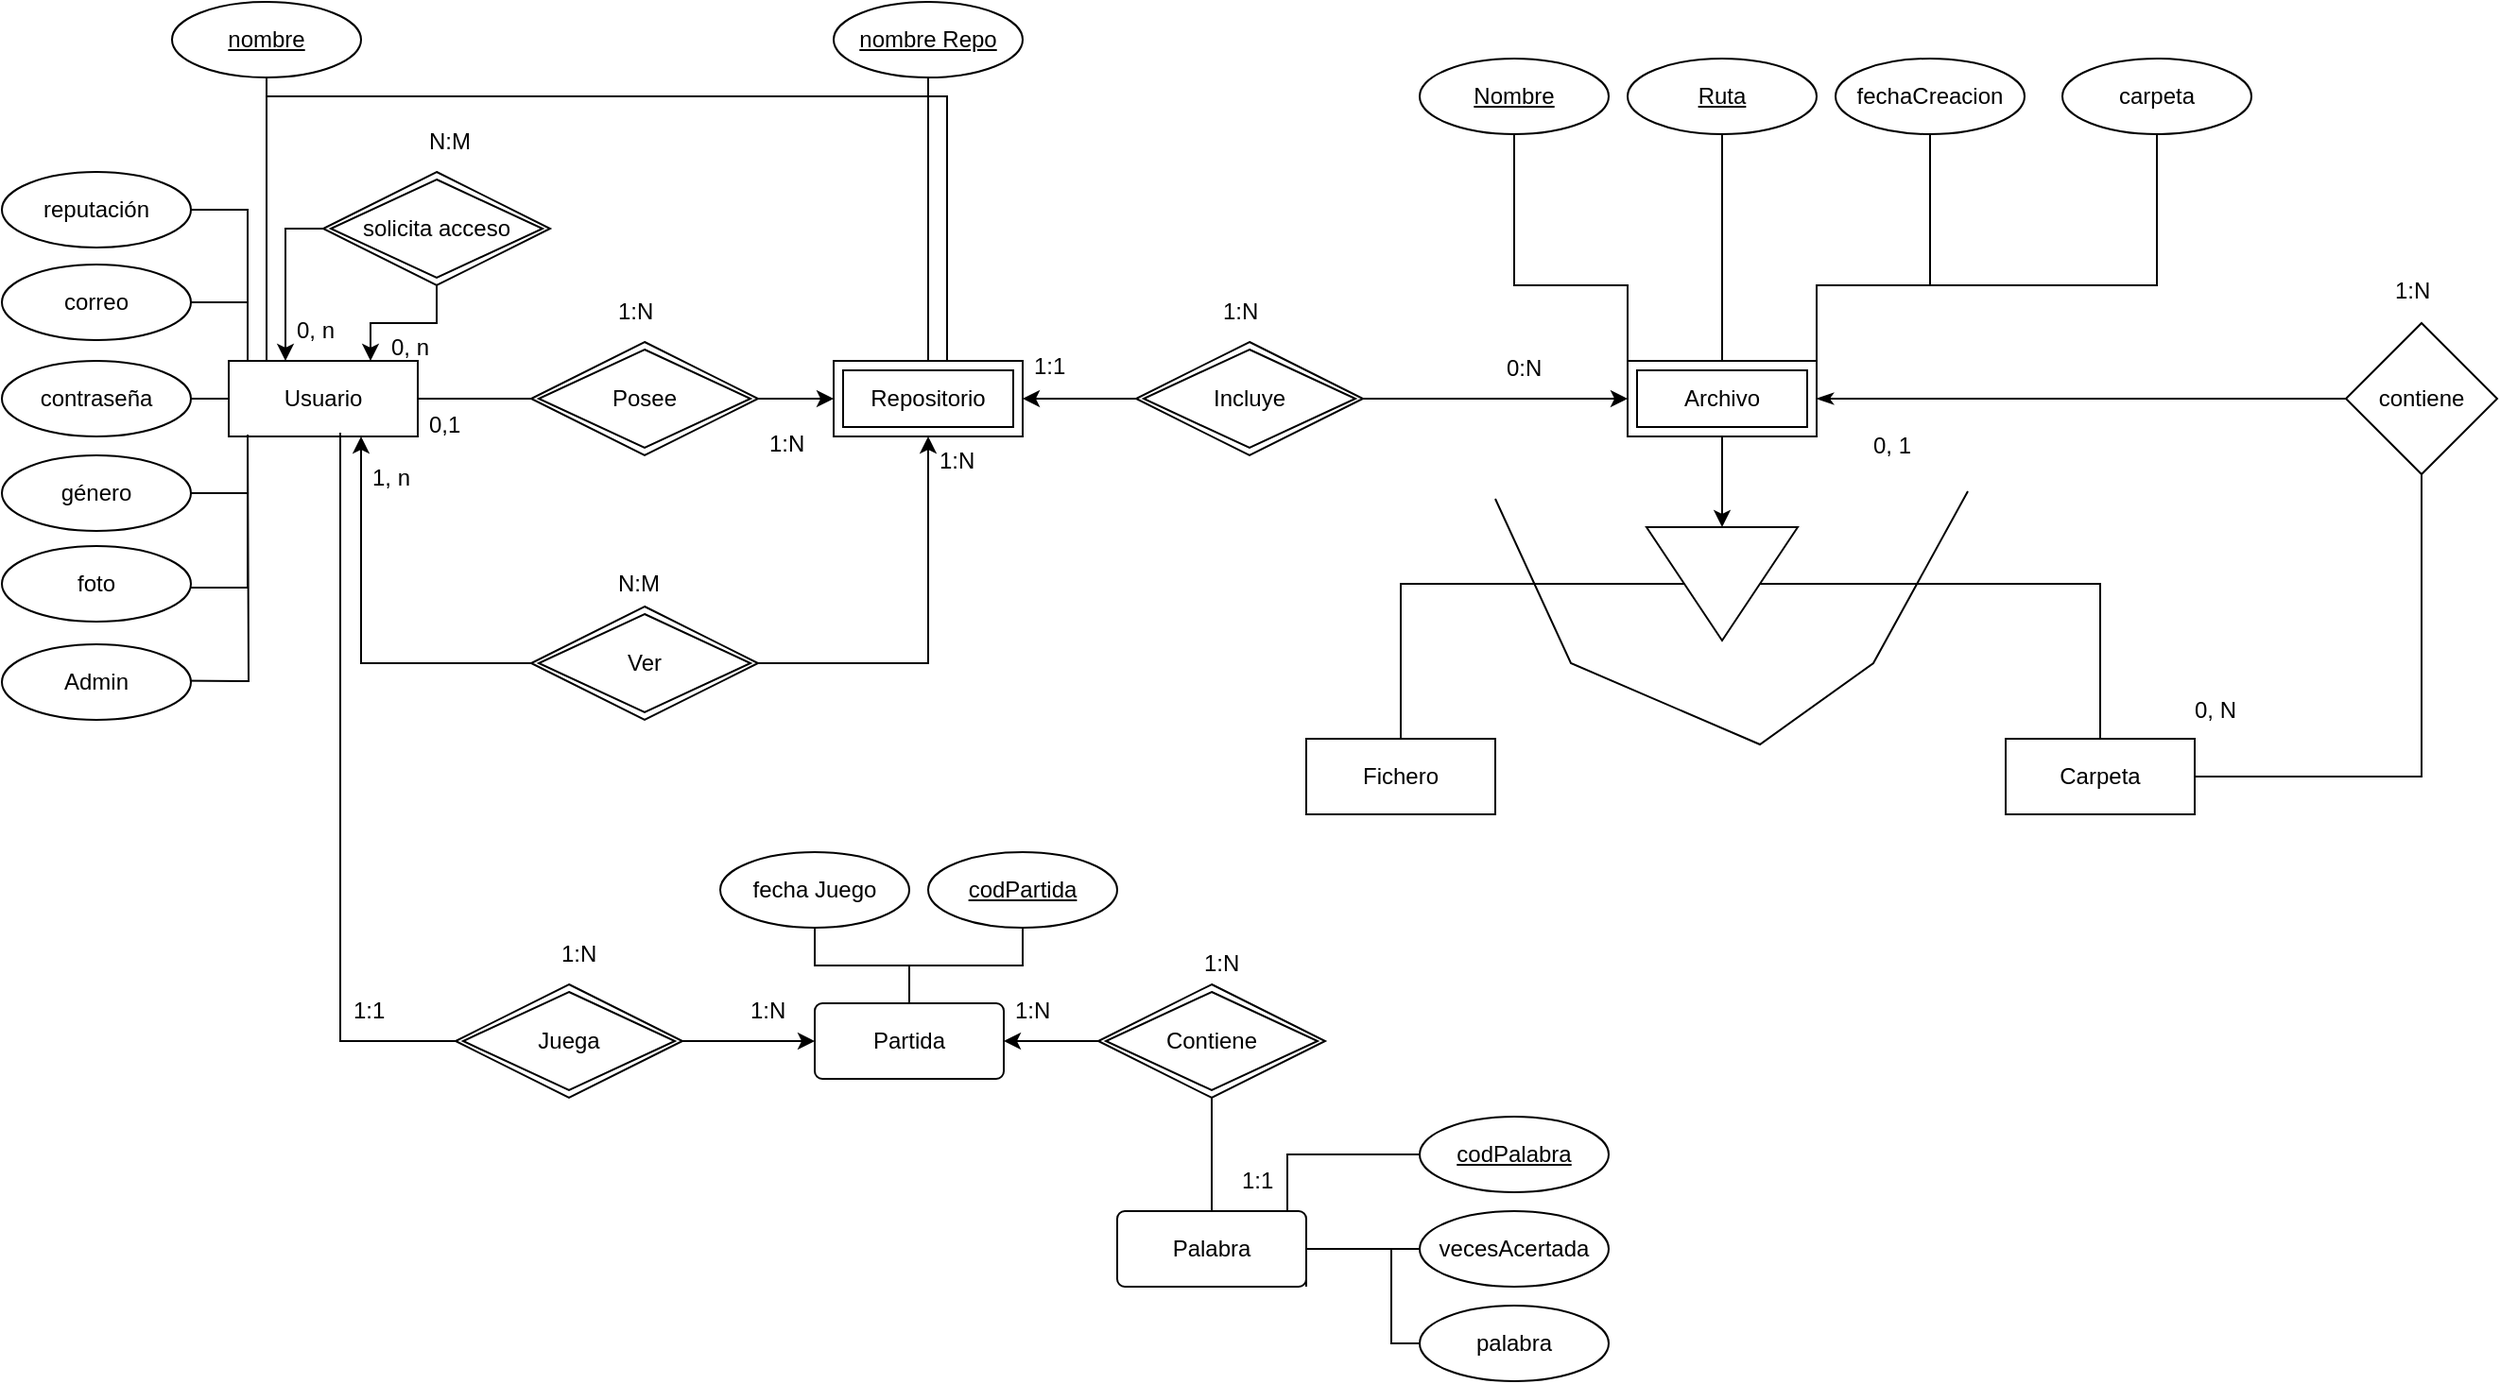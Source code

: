 <mxfile version="22.1.21" type="device">
  <diagram name="Página-1" id="vHfaZ6Guj1JaPEUL6cC1">
    <mxGraphModel dx="870" dy="550" grid="1" gridSize="10" guides="1" tooltips="1" connect="1" arrows="1" fold="1" page="1" pageScale="1" pageWidth="827" pageHeight="1169" math="0" shadow="0">
      <root>
        <mxCell id="0" />
        <mxCell id="1" parent="0" />
        <mxCell id="kwlAMlTlPHPSavqxf0X7-33" style="edgeStyle=orthogonalEdgeStyle;rounded=0;orthogonalLoop=1;jettySize=auto;html=1;entryX=0;entryY=0.5;entryDx=0;entryDy=0;endArrow=none;endFill=0;startArrow=classic;startFill=1;" parent="1" source="kwlAMlTlPHPSavqxf0X7-5" target="kwlAMlTlPHPSavqxf0X7-32" edge="1">
          <mxGeometry relative="1" as="geometry">
            <Array as="points">
              <mxPoint x="260" y="440" />
            </Array>
          </mxGeometry>
        </mxCell>
        <mxCell id="kwlAMlTlPHPSavqxf0X7-5" value="Usuario" style="whiteSpace=wrap;html=1;align=center;" parent="1" vertex="1">
          <mxGeometry x="190" y="280" width="100" height="40" as="geometry" />
        </mxCell>
        <mxCell id="kwlAMlTlPHPSavqxf0X7-18" style="edgeStyle=orthogonalEdgeStyle;rounded=0;orthogonalLoop=1;jettySize=auto;html=1;endArrow=none;endFill=0;" parent="1" source="kwlAMlTlPHPSavqxf0X7-6" target="kwlAMlTlPHPSavqxf0X7-5" edge="1">
          <mxGeometry relative="1" as="geometry">
            <Array as="points">
              <mxPoint x="210" y="230" />
              <mxPoint x="210" y="230" />
            </Array>
          </mxGeometry>
        </mxCell>
        <mxCell id="kwlAMlTlPHPSavqxf0X7-43" style="edgeStyle=orthogonalEdgeStyle;rounded=0;orthogonalLoop=1;jettySize=auto;html=1;entryX=0.5;entryY=0;entryDx=0;entryDy=0;endArrow=none;endFill=0;" parent="1" source="kwlAMlTlPHPSavqxf0X7-6" target="kwlAMlTlPHPSavqxf0X7-38" edge="1">
          <mxGeometry relative="1" as="geometry">
            <Array as="points">
              <mxPoint x="210" y="140" />
              <mxPoint x="570" y="140" />
              <mxPoint x="570" y="280" />
            </Array>
          </mxGeometry>
        </mxCell>
        <mxCell id="kwlAMlTlPHPSavqxf0X7-6" value="nombre" style="ellipse;whiteSpace=wrap;html=1;align=center;fontStyle=4;" parent="1" vertex="1">
          <mxGeometry x="160" y="90" width="100" height="40" as="geometry" />
        </mxCell>
        <mxCell id="kwlAMlTlPHPSavqxf0X7-19" value="" style="edgeStyle=orthogonalEdgeStyle;rounded=0;orthogonalLoop=1;jettySize=auto;html=1;endArrow=none;endFill=0;" parent="1" source="kwlAMlTlPHPSavqxf0X7-7" target="kwlAMlTlPHPSavqxf0X7-5" edge="1">
          <mxGeometry relative="1" as="geometry">
            <Array as="points">
              <mxPoint x="200" y="200" />
            </Array>
          </mxGeometry>
        </mxCell>
        <mxCell id="kwlAMlTlPHPSavqxf0X7-7" value="reputación" style="ellipse;whiteSpace=wrap;html=1;align=center;" parent="1" vertex="1">
          <mxGeometry x="70" y="180" width="100" height="40" as="geometry" />
        </mxCell>
        <mxCell id="kwlAMlTlPHPSavqxf0X7-20" value="" style="edgeStyle=orthogonalEdgeStyle;rounded=0;orthogonalLoop=1;jettySize=auto;html=1;endArrow=none;endFill=0;" parent="1" source="kwlAMlTlPHPSavqxf0X7-11" target="kwlAMlTlPHPSavqxf0X7-5" edge="1">
          <mxGeometry relative="1" as="geometry">
            <Array as="points">
              <mxPoint x="200" y="249" />
            </Array>
          </mxGeometry>
        </mxCell>
        <mxCell id="kwlAMlTlPHPSavqxf0X7-11" value="correo" style="ellipse;whiteSpace=wrap;html=1;align=center;" parent="1" vertex="1">
          <mxGeometry x="70" y="229" width="100" height="40" as="geometry" />
        </mxCell>
        <mxCell id="kwlAMlTlPHPSavqxf0X7-21" value="" style="edgeStyle=orthogonalEdgeStyle;rounded=0;orthogonalLoop=1;jettySize=auto;html=1;entryX=0;entryY=1;entryDx=0;entryDy=0;endArrow=none;endFill=0;exitX=1;exitY=0.5;exitDx=0;exitDy=0;" parent="1" target="kwlAMlTlPHPSavqxf0X7-5" edge="1" source="kwlAMlTlPHPSavqxf0X7-14">
          <mxGeometry relative="1" as="geometry">
            <mxPoint x="175" y="348" as="sourcePoint" />
            <mxPoint x="195" y="330" as="targetPoint" />
          </mxGeometry>
        </mxCell>
        <mxCell id="kwlAMlTlPHPSavqxf0X7-14" value="contraseña" style="ellipse;whiteSpace=wrap;html=1;align=center;" parent="1" vertex="1">
          <mxGeometry x="70" y="280" width="100" height="40" as="geometry" />
        </mxCell>
        <mxCell id="kwlAMlTlPHPSavqxf0X7-23" style="edgeStyle=orthogonalEdgeStyle;rounded=0;orthogonalLoop=1;jettySize=auto;html=1;entryX=0.25;entryY=1;entryDx=0;entryDy=0;endArrow=none;endFill=0;" parent="1" source="kwlAMlTlPHPSavqxf0X7-16" target="kwlAMlTlPHPSavqxf0X7-5" edge="1">
          <mxGeometry relative="1" as="geometry">
            <mxPoint x="260" y="330" as="targetPoint" />
            <Array as="points">
              <mxPoint x="200" y="350" />
              <mxPoint x="200" y="320" />
            </Array>
          </mxGeometry>
        </mxCell>
        <mxCell id="kwlAMlTlPHPSavqxf0X7-16" value="género" style="ellipse;whiteSpace=wrap;html=1;align=center;" parent="1" vertex="1">
          <mxGeometry x="70" y="330" width="100" height="40" as="geometry" />
        </mxCell>
        <mxCell id="kwlAMlTlPHPSavqxf0X7-22" style="edgeStyle=orthogonalEdgeStyle;rounded=0;orthogonalLoop=1;jettySize=auto;html=1;endArrow=none;endFill=0;" parent="1" source="kwlAMlTlPHPSavqxf0X7-17" edge="1">
          <mxGeometry relative="1" as="geometry">
            <mxPoint x="230" y="320" as="targetPoint" />
            <Array as="points">
              <mxPoint x="200" y="400" />
              <mxPoint x="200" y="320" />
            </Array>
          </mxGeometry>
        </mxCell>
        <mxCell id="kwlAMlTlPHPSavqxf0X7-17" value="foto" style="ellipse;whiteSpace=wrap;html=1;align=center;" parent="1" vertex="1">
          <mxGeometry x="70" y="378" width="100" height="40" as="geometry" />
        </mxCell>
        <mxCell id="kwlAMlTlPHPSavqxf0X7-34" style="edgeStyle=orthogonalEdgeStyle;rounded=0;orthogonalLoop=1;jettySize=auto;html=1;entryX=1;entryY=0.5;entryDx=0;entryDy=0;startArrow=classic;startFill=1;endArrow=none;endFill=0;" parent="1" target="kwlAMlTlPHPSavqxf0X7-32" edge="1">
          <mxGeometry relative="1" as="geometry">
            <mxPoint x="560" y="320" as="sourcePoint" />
            <Array as="points">
              <mxPoint x="560" y="440" />
            </Array>
          </mxGeometry>
        </mxCell>
        <mxCell id="kwlAMlTlPHPSavqxf0X7-27" style="edgeStyle=orthogonalEdgeStyle;rounded=0;orthogonalLoop=1;jettySize=auto;html=1;entryX=0;entryY=0.5;entryDx=0;entryDy=0;" parent="1" source="kwlAMlTlPHPSavqxf0X7-25" edge="1">
          <mxGeometry relative="1" as="geometry">
            <mxPoint x="510" y="300" as="targetPoint" />
          </mxGeometry>
        </mxCell>
        <mxCell id="kwlAMlTlPHPSavqxf0X7-28" style="edgeStyle=orthogonalEdgeStyle;rounded=0;orthogonalLoop=1;jettySize=auto;html=1;entryX=1;entryY=0.5;entryDx=0;entryDy=0;endArrow=none;endFill=0;" parent="1" source="kwlAMlTlPHPSavqxf0X7-25" target="kwlAMlTlPHPSavqxf0X7-5" edge="1">
          <mxGeometry relative="1" as="geometry" />
        </mxCell>
        <mxCell id="kwlAMlTlPHPSavqxf0X7-25" value="Posee" style="shape=rhombus;double=1;perimeter=rhombusPerimeter;whiteSpace=wrap;html=1;align=center;" parent="1" vertex="1">
          <mxGeometry x="350" y="270" width="120" height="60" as="geometry" />
        </mxCell>
        <mxCell id="kwlAMlTlPHPSavqxf0X7-29" value="1:N" style="text;strokeColor=none;fillColor=none;spacingLeft=4;spacingRight=4;overflow=hidden;rotatable=0;points=[[0,0.5],[1,0.5]];portConstraint=eastwest;fontSize=12;whiteSpace=wrap;html=1;" parent="1" vertex="1">
          <mxGeometry x="390" y="240" width="40" height="30" as="geometry" />
        </mxCell>
        <mxCell id="kwlAMlTlPHPSavqxf0X7-30" value="0,1" style="text;strokeColor=none;fillColor=none;spacingLeft=4;spacingRight=4;overflow=hidden;rotatable=0;points=[[0,0.5],[1,0.5]];portConstraint=eastwest;fontSize=12;whiteSpace=wrap;html=1;" parent="1" vertex="1">
          <mxGeometry x="290" y="300" width="40" height="30" as="geometry" />
        </mxCell>
        <mxCell id="kwlAMlTlPHPSavqxf0X7-31" value="1:N" style="text;strokeColor=none;fillColor=none;spacingLeft=4;spacingRight=4;overflow=hidden;rotatable=0;points=[[0,0.5],[1,0.5]];portConstraint=eastwest;fontSize=12;whiteSpace=wrap;html=1;" parent="1" vertex="1">
          <mxGeometry x="470" y="310" width="40" height="30" as="geometry" />
        </mxCell>
        <mxCell id="kwlAMlTlPHPSavqxf0X7-32" value="Ver" style="shape=rhombus;double=1;perimeter=rhombusPerimeter;whiteSpace=wrap;html=1;align=center;" parent="1" vertex="1">
          <mxGeometry x="350" y="410" width="120" height="60" as="geometry" />
        </mxCell>
        <mxCell id="kwlAMlTlPHPSavqxf0X7-35" value="1:N" style="text;strokeColor=none;fillColor=none;spacingLeft=4;spacingRight=4;overflow=hidden;rotatable=0;points=[[0,0.5],[1,0.5]];portConstraint=eastwest;fontSize=12;whiteSpace=wrap;html=1;" parent="1" vertex="1">
          <mxGeometry x="560" y="319" width="40" height="30" as="geometry" />
        </mxCell>
        <mxCell id="kwlAMlTlPHPSavqxf0X7-36" value="1, n&lt;br&gt;" style="text;strokeColor=none;fillColor=none;spacingLeft=4;spacingRight=4;overflow=hidden;rotatable=0;points=[[0,0.5],[1,0.5]];portConstraint=eastwest;fontSize=12;whiteSpace=wrap;html=1;" parent="1" vertex="1">
          <mxGeometry x="260" y="328" width="40" height="30" as="geometry" />
        </mxCell>
        <mxCell id="kwlAMlTlPHPSavqxf0X7-37" value="N:M" style="text;strokeColor=none;fillColor=none;spacingLeft=4;spacingRight=4;overflow=hidden;rotatable=0;points=[[0,0.5],[1,0.5]];portConstraint=eastwest;fontSize=12;whiteSpace=wrap;html=1;" parent="1" vertex="1">
          <mxGeometry x="390" y="384" width="40" height="30" as="geometry" />
        </mxCell>
        <mxCell id="kwlAMlTlPHPSavqxf0X7-38" value="Repositorio" style="shape=ext;margin=3;double=1;whiteSpace=wrap;html=1;align=center;" parent="1" vertex="1">
          <mxGeometry x="510" y="280" width="100" height="40" as="geometry" />
        </mxCell>
        <mxCell id="kwlAMlTlPHPSavqxf0X7-40" style="edgeStyle=orthogonalEdgeStyle;rounded=0;orthogonalLoop=1;jettySize=auto;html=1;entryX=0.5;entryY=0;entryDx=0;entryDy=0;endArrow=none;endFill=0;" parent="1" source="kwlAMlTlPHPSavqxf0X7-39" target="kwlAMlTlPHPSavqxf0X7-38" edge="1">
          <mxGeometry relative="1" as="geometry" />
        </mxCell>
        <mxCell id="kwlAMlTlPHPSavqxf0X7-39" value="nombre Repo" style="ellipse;whiteSpace=wrap;html=1;align=center;fontStyle=4;" parent="1" vertex="1">
          <mxGeometry x="510" y="90" width="100" height="40" as="geometry" />
        </mxCell>
        <mxCell id="kwlAMlTlPHPSavqxf0X7-42" style="edgeStyle=orthogonalEdgeStyle;rounded=0;orthogonalLoop=1;jettySize=auto;html=1;entryX=0.5;entryY=1;entryDx=0;entryDy=0;endArrow=none;endFill=0;" parent="1" edge="1">
          <mxGeometry relative="1" as="geometry">
            <mxPoint x="130" y="449.0" as="sourcePoint" />
            <mxPoint x="200" y="319" as="targetPoint" />
          </mxGeometry>
        </mxCell>
        <mxCell id="kwlAMlTlPHPSavqxf0X7-41" value="Admin" style="ellipse;whiteSpace=wrap;html=1;align=center;" parent="1" vertex="1">
          <mxGeometry x="70" y="430" width="100" height="40" as="geometry" />
        </mxCell>
        <mxCell id="kwlAMlTlPHPSavqxf0X7-60" style="edgeStyle=orthogonalEdgeStyle;rounded=0;orthogonalLoop=1;jettySize=auto;html=1;endArrow=classic;endFill=1;exitX=1;exitY=0.5;exitDx=0;exitDy=0;entryX=0;entryY=0.5;entryDx=0;entryDy=0;" parent="1" source="kwlAMlTlPHPSavqxf0X7-62" target="HHF1zuxT_qCgRtnAyrzc-16" edge="1">
          <mxGeometry relative="1" as="geometry">
            <Array as="points" />
            <mxPoint x="890.165" y="399.248" as="sourcePoint" />
            <mxPoint x="920" y="300" as="targetPoint" />
          </mxGeometry>
        </mxCell>
        <mxCell id="0pt8nTZRLrFO9MN8cXnW-5" value="" style="edgeStyle=orthogonalEdgeStyle;rounded=0;orthogonalLoop=1;jettySize=auto;html=1;endArrow=none;endFill=0;startArrow=classicThin;startFill=1;entryX=0;entryY=0.5;entryDx=0;entryDy=0;exitX=1;exitY=0.5;exitDx=0;exitDy=0;" parent="1" source="HHF1zuxT_qCgRtnAyrzc-16" target="0pt8nTZRLrFO9MN8cXnW-3" edge="1">
          <mxGeometry relative="1" as="geometry">
            <Array as="points">
              <mxPoint x="1310" y="300" />
            </Array>
          </mxGeometry>
        </mxCell>
        <mxCell id="kwlAMlTlPHPSavqxf0X7-52" value="Fichero" style="whiteSpace=wrap;html=1;align=center;" parent="1" vertex="1">
          <mxGeometry x="760" y="480" width="100" height="40" as="geometry" />
        </mxCell>
        <mxCell id="kwlAMlTlPHPSavqxf0X7-54" value="Carpeta" style="whiteSpace=wrap;html=1;align=center;" parent="1" vertex="1">
          <mxGeometry x="1130" y="480" width="100" height="40" as="geometry" />
        </mxCell>
        <mxCell id="kwlAMlTlPHPSavqxf0X7-64" style="edgeStyle=orthogonalEdgeStyle;rounded=0;orthogonalLoop=1;jettySize=auto;html=1;entryX=1;entryY=0.5;entryDx=0;entryDy=0;" parent="1" source="kwlAMlTlPHPSavqxf0X7-62" target="kwlAMlTlPHPSavqxf0X7-38" edge="1">
          <mxGeometry relative="1" as="geometry" />
        </mxCell>
        <mxCell id="kwlAMlTlPHPSavqxf0X7-62" value="Incluye" style="shape=rhombus;double=1;perimeter=rhombusPerimeter;whiteSpace=wrap;html=1;align=center;" parent="1" vertex="1">
          <mxGeometry x="670" y="270" width="120" height="60" as="geometry" />
        </mxCell>
        <mxCell id="kwlAMlTlPHPSavqxf0X7-65" value="0:N" style="text;strokeColor=none;fillColor=none;spacingLeft=4;spacingRight=4;overflow=hidden;rotatable=0;points=[[0,0.5],[1,0.5]];portConstraint=eastwest;fontSize=12;whiteSpace=wrap;html=1;" parent="1" vertex="1">
          <mxGeometry x="860" y="270" width="40" height="30" as="geometry" />
        </mxCell>
        <mxCell id="kwlAMlTlPHPSavqxf0X7-66" value="1:1" style="text;strokeColor=none;fillColor=none;spacingLeft=4;spacingRight=4;overflow=hidden;rotatable=0;points=[[0,0.5],[1,0.5]];portConstraint=eastwest;fontSize=12;whiteSpace=wrap;html=1;" parent="1" vertex="1">
          <mxGeometry x="610" y="269" width="40" height="30" as="geometry" />
        </mxCell>
        <mxCell id="kwlAMlTlPHPSavqxf0X7-67" value="1:N" style="text;strokeColor=none;fillColor=none;spacingLeft=4;spacingRight=4;overflow=hidden;rotatable=0;points=[[0,0.5],[1,0.5]];portConstraint=eastwest;fontSize=12;whiteSpace=wrap;html=1;" parent="1" vertex="1">
          <mxGeometry x="710" y="240" width="40" height="30" as="geometry" />
        </mxCell>
        <mxCell id="HHF1zuxT_qCgRtnAyrzc-7" style="edgeStyle=orthogonalEdgeStyle;rounded=0;orthogonalLoop=1;jettySize=auto;html=1;entryX=0.5;entryY=1;entryDx=0;entryDy=0;endArrow=none;endFill=0;exitX=0.5;exitY=0;exitDx=0;exitDy=0;" parent="1" source="kwlAMlTlPHPSavqxf0X7-68" target="HHF1zuxT_qCgRtnAyrzc-6" edge="1">
          <mxGeometry relative="1" as="geometry">
            <mxPoint x="560" y="585" as="sourcePoint" />
            <mxPoint x="640" y="505.0" as="targetPoint" />
            <Array as="points">
              <mxPoint x="550" y="600" />
              <mxPoint x="610" y="600" />
            </Array>
          </mxGeometry>
        </mxCell>
        <mxCell id="HHF1zuxT_qCgRtnAyrzc-15" style="edgeStyle=orthogonalEdgeStyle;rounded=0;orthogonalLoop=1;jettySize=auto;html=1;exitX=0.5;exitY=0;exitDx=0;exitDy=0;entryX=0.5;entryY=1;entryDx=0;entryDy=0;endArrow=none;endFill=0;" parent="1" source="kwlAMlTlPHPSavqxf0X7-68" target="HHF1zuxT_qCgRtnAyrzc-14" edge="1">
          <mxGeometry relative="1" as="geometry" />
        </mxCell>
        <mxCell id="kwlAMlTlPHPSavqxf0X7-68" value="Partida" style="rounded=1;arcSize=10;whiteSpace=wrap;html=1;align=center;" parent="1" vertex="1">
          <mxGeometry x="500" y="620" width="100" height="40" as="geometry" />
        </mxCell>
        <mxCell id="kwlAMlTlPHPSavqxf0X7-72" style="edgeStyle=orthogonalEdgeStyle;rounded=0;orthogonalLoop=1;jettySize=auto;html=1;entryX=0;entryY=0.5;entryDx=0;entryDy=0;endArrow=classic;endFill=1;" parent="1" source="kwlAMlTlPHPSavqxf0X7-70" target="kwlAMlTlPHPSavqxf0X7-68" edge="1">
          <mxGeometry relative="1" as="geometry" />
        </mxCell>
        <mxCell id="kwlAMlTlPHPSavqxf0X7-70" value="Juega" style="shape=rhombus;double=1;perimeter=rhombusPerimeter;whiteSpace=wrap;html=1;align=center;" parent="1" vertex="1">
          <mxGeometry x="310" y="610" width="120" height="60" as="geometry" />
        </mxCell>
        <mxCell id="kwlAMlTlPHPSavqxf0X7-73" style="edgeStyle=orthogonalEdgeStyle;rounded=0;orthogonalLoop=1;jettySize=auto;html=1;entryX=0.59;entryY=0.95;entryDx=0;entryDy=0;entryPerimeter=0;endArrow=none;endFill=0;" parent="1" source="kwlAMlTlPHPSavqxf0X7-70" target="kwlAMlTlPHPSavqxf0X7-5" edge="1">
          <mxGeometry relative="1" as="geometry" />
        </mxCell>
        <mxCell id="kwlAMlTlPHPSavqxf0X7-74" value="1:N" style="text;strokeColor=none;fillColor=none;spacingLeft=4;spacingRight=4;overflow=hidden;rotatable=0;points=[[0,0.5],[1,0.5]];portConstraint=eastwest;fontSize=12;whiteSpace=wrap;html=1;" parent="1" vertex="1">
          <mxGeometry x="460" y="610" width="40" height="30" as="geometry" />
        </mxCell>
        <mxCell id="kwlAMlTlPHPSavqxf0X7-75" value="1:1" style="text;strokeColor=none;fillColor=none;spacingLeft=4;spacingRight=4;overflow=hidden;rotatable=0;points=[[0,0.5],[1,0.5]];portConstraint=eastwest;fontSize=12;whiteSpace=wrap;html=1;" parent="1" vertex="1">
          <mxGeometry x="250" y="610" width="40" height="30" as="geometry" />
        </mxCell>
        <mxCell id="kwlAMlTlPHPSavqxf0X7-76" value="1:N" style="text;strokeColor=none;fillColor=none;spacingLeft=4;spacingRight=4;overflow=hidden;rotatable=0;points=[[0,0.5],[1,0.5]];portConstraint=eastwest;fontSize=12;whiteSpace=wrap;html=1;" parent="1" vertex="1">
          <mxGeometry x="360" y="580" width="40" height="30" as="geometry" />
        </mxCell>
        <mxCell id="kwlAMlTlPHPSavqxf0X7-81" style="edgeStyle=orthogonalEdgeStyle;rounded=0;orthogonalLoop=1;jettySize=auto;html=1;entryX=1;entryY=0.5;entryDx=0;entryDy=0;" parent="1" source="kwlAMlTlPHPSavqxf0X7-79" target="kwlAMlTlPHPSavqxf0X7-68" edge="1">
          <mxGeometry relative="1" as="geometry" />
        </mxCell>
        <mxCell id="kwlAMlTlPHPSavqxf0X7-82" style="edgeStyle=orthogonalEdgeStyle;rounded=0;orthogonalLoop=1;jettySize=auto;html=1;entryX=0.5;entryY=0;entryDx=0;entryDy=0;endArrow=none;endFill=0;" parent="1" source="kwlAMlTlPHPSavqxf0X7-79" target="kwlAMlTlPHPSavqxf0X7-80" edge="1">
          <mxGeometry relative="1" as="geometry" />
        </mxCell>
        <mxCell id="kwlAMlTlPHPSavqxf0X7-79" value="Contiene" style="shape=rhombus;double=1;perimeter=rhombusPerimeter;whiteSpace=wrap;html=1;align=center;" parent="1" vertex="1">
          <mxGeometry x="650" y="610" width="120" height="60" as="geometry" />
        </mxCell>
        <mxCell id="HHF1zuxT_qCgRtnAyrzc-9" style="edgeStyle=orthogonalEdgeStyle;rounded=0;orthogonalLoop=1;jettySize=auto;html=1;entryX=0;entryY=0.5;entryDx=0;entryDy=0;endArrow=none;endFill=0;" parent="1" source="kwlAMlTlPHPSavqxf0X7-80" target="HHF1zuxT_qCgRtnAyrzc-8" edge="1">
          <mxGeometry relative="1" as="geometry">
            <Array as="points">
              <mxPoint x="750" y="700" />
            </Array>
          </mxGeometry>
        </mxCell>
        <mxCell id="HHF1zuxT_qCgRtnAyrzc-11" style="edgeStyle=orthogonalEdgeStyle;rounded=0;orthogonalLoop=1;jettySize=auto;html=1;entryX=0;entryY=0.5;entryDx=0;entryDy=0;endArrow=none;endFill=0;" parent="1" source="kwlAMlTlPHPSavqxf0X7-80" target="HHF1zuxT_qCgRtnAyrzc-10" edge="1">
          <mxGeometry relative="1" as="geometry" />
        </mxCell>
        <mxCell id="HHF1zuxT_qCgRtnAyrzc-13" style="edgeStyle=orthogonalEdgeStyle;rounded=0;orthogonalLoop=1;jettySize=auto;html=1;exitX=1;exitY=1;exitDx=0;exitDy=0;entryX=0;entryY=0.5;entryDx=0;entryDy=0;endArrow=none;endFill=0;" parent="1" source="kwlAMlTlPHPSavqxf0X7-80" target="HHF1zuxT_qCgRtnAyrzc-12" edge="1">
          <mxGeometry relative="1" as="geometry">
            <Array as="points">
              <mxPoint x="760" y="750" />
              <mxPoint x="805" y="750" />
              <mxPoint x="805" y="800" />
            </Array>
          </mxGeometry>
        </mxCell>
        <mxCell id="kwlAMlTlPHPSavqxf0X7-80" value="Palabra" style="rounded=1;arcSize=10;whiteSpace=wrap;html=1;align=center;" parent="1" vertex="1">
          <mxGeometry x="660" y="730" width="100" height="40" as="geometry" />
        </mxCell>
        <mxCell id="kwlAMlTlPHPSavqxf0X7-83" value="1:1" style="text;strokeColor=none;fillColor=none;spacingLeft=4;spacingRight=4;overflow=hidden;rotatable=0;points=[[0,0.5],[1,0.5]];portConstraint=eastwest;fontSize=12;whiteSpace=wrap;html=1;" parent="1" vertex="1">
          <mxGeometry x="720" y="700" width="40" height="30" as="geometry" />
        </mxCell>
        <mxCell id="kwlAMlTlPHPSavqxf0X7-84" value="1:N" style="text;strokeColor=none;fillColor=none;spacingLeft=4;spacingRight=4;overflow=hidden;rotatable=0;points=[[0,0.5],[1,0.5]];portConstraint=eastwest;fontSize=12;whiteSpace=wrap;html=1;" parent="1" vertex="1">
          <mxGeometry x="600" y="610" width="40" height="30" as="geometry" />
        </mxCell>
        <mxCell id="kwlAMlTlPHPSavqxf0X7-85" value="1:N" style="text;strokeColor=none;fillColor=none;spacingLeft=4;spacingRight=4;overflow=hidden;rotatable=0;points=[[0,0.5],[1,0.5]];portConstraint=eastwest;fontSize=12;whiteSpace=wrap;html=1;" parent="1" vertex="1">
          <mxGeometry x="700" y="585" width="40" height="30" as="geometry" />
        </mxCell>
        <mxCell id="0pt8nTZRLrFO9MN8cXnW-4" value="" style="edgeStyle=orthogonalEdgeStyle;rounded=0;orthogonalLoop=1;jettySize=auto;html=1;endArrow=none;endFill=0;" parent="1" source="0pt8nTZRLrFO9MN8cXnW-3" target="kwlAMlTlPHPSavqxf0X7-54" edge="1">
          <mxGeometry relative="1" as="geometry">
            <Array as="points">
              <mxPoint x="1350" y="500" />
            </Array>
          </mxGeometry>
        </mxCell>
        <mxCell id="0pt8nTZRLrFO9MN8cXnW-3" value="contiene" style="rhombus;whiteSpace=wrap;html=1;" parent="1" vertex="1">
          <mxGeometry x="1310" y="260" width="80" height="80" as="geometry" />
        </mxCell>
        <mxCell id="0pt8nTZRLrFO9MN8cXnW-6" value="0, N" style="text;html=1;strokeColor=none;fillColor=none;align=center;verticalAlign=middle;whiteSpace=wrap;rounded=0;" parent="1" vertex="1">
          <mxGeometry x="1211" y="450" width="60" height="30" as="geometry" />
        </mxCell>
        <mxCell id="0pt8nTZRLrFO9MN8cXnW-7" value="0, 1" style="text;html=1;strokeColor=none;fillColor=none;align=center;verticalAlign=middle;whiteSpace=wrap;rounded=0;" parent="1" vertex="1">
          <mxGeometry x="1040" y="310" width="60" height="30" as="geometry" />
        </mxCell>
        <mxCell id="HHF1zuxT_qCgRtnAyrzc-3" style="edgeStyle=orthogonalEdgeStyle;rounded=0;orthogonalLoop=1;jettySize=auto;html=1;entryX=0;entryY=0.5;entryDx=0;entryDy=0;exitX=0.5;exitY=1;exitDx=0;exitDy=0;" parent="1" source="HHF1zuxT_qCgRtnAyrzc-16" target="HHF1zuxT_qCgRtnAyrzc-2" edge="1">
          <mxGeometry relative="1" as="geometry">
            <mxPoint x="980" y="330" as="sourcePoint" />
          </mxGeometry>
        </mxCell>
        <mxCell id="HHF1zuxT_qCgRtnAyrzc-4" style="edgeStyle=orthogonalEdgeStyle;rounded=0;orthogonalLoop=1;jettySize=auto;html=1;entryX=0.5;entryY=0;entryDx=0;entryDy=0;endArrow=none;endFill=0;" parent="1" source="HHF1zuxT_qCgRtnAyrzc-2" target="kwlAMlTlPHPSavqxf0X7-52" edge="1">
          <mxGeometry relative="1" as="geometry" />
        </mxCell>
        <mxCell id="HHF1zuxT_qCgRtnAyrzc-5" style="edgeStyle=orthogonalEdgeStyle;rounded=0;orthogonalLoop=1;jettySize=auto;html=1;entryX=0.5;entryY=0;entryDx=0;entryDy=0;endArrow=none;endFill=0;" parent="1" source="HHF1zuxT_qCgRtnAyrzc-2" target="kwlAMlTlPHPSavqxf0X7-54" edge="1">
          <mxGeometry relative="1" as="geometry" />
        </mxCell>
        <mxCell id="HHF1zuxT_qCgRtnAyrzc-2" value="" style="triangle;whiteSpace=wrap;html=1;rotation=90;" parent="1" vertex="1">
          <mxGeometry x="950" y="358" width="60" height="80" as="geometry" />
        </mxCell>
        <mxCell id="HHF1zuxT_qCgRtnAyrzc-6" value="codPartida" style="ellipse;whiteSpace=wrap;html=1;align=center;fontStyle=4;" parent="1" vertex="1">
          <mxGeometry x="560" y="540" width="100" height="40" as="geometry" />
        </mxCell>
        <mxCell id="HHF1zuxT_qCgRtnAyrzc-8" value="codPalabra" style="ellipse;whiteSpace=wrap;html=1;align=center;fontStyle=4;" parent="1" vertex="1">
          <mxGeometry x="820" y="680" width="100" height="40" as="geometry" />
        </mxCell>
        <mxCell id="HHF1zuxT_qCgRtnAyrzc-10" value="vecesAcertada" style="ellipse;whiteSpace=wrap;html=1;align=center;" parent="1" vertex="1">
          <mxGeometry x="820" y="730" width="100" height="40" as="geometry" />
        </mxCell>
        <mxCell id="HHF1zuxT_qCgRtnAyrzc-12" value="palabra" style="ellipse;whiteSpace=wrap;html=1;align=center;" parent="1" vertex="1">
          <mxGeometry x="820" y="780" width="100" height="40" as="geometry" />
        </mxCell>
        <mxCell id="HHF1zuxT_qCgRtnAyrzc-14" value="fecha Juego" style="ellipse;whiteSpace=wrap;html=1;align=center;" parent="1" vertex="1">
          <mxGeometry x="450" y="540" width="100" height="40" as="geometry" />
        </mxCell>
        <mxCell id="HHF1zuxT_qCgRtnAyrzc-16" value="Archivo" style="shape=ext;margin=3;double=1;whiteSpace=wrap;html=1;align=center;" parent="1" vertex="1">
          <mxGeometry x="930" y="280" width="100" height="40" as="geometry" />
        </mxCell>
        <mxCell id="HHF1zuxT_qCgRtnAyrzc-18" style="edgeStyle=orthogonalEdgeStyle;rounded=0;orthogonalLoop=1;jettySize=auto;html=1;entryX=0.5;entryY=0;entryDx=0;entryDy=0;endArrow=none;endFill=0;exitX=0.5;exitY=1;exitDx=0;exitDy=0;" parent="1" source="HHF1zuxT_qCgRtnAyrzc-17" target="HHF1zuxT_qCgRtnAyrzc-16" edge="1">
          <mxGeometry relative="1" as="geometry">
            <Array as="points">
              <mxPoint x="1090" y="240" />
              <mxPoint x="1030" y="240" />
              <mxPoint x="1030" y="280" />
            </Array>
          </mxGeometry>
        </mxCell>
        <mxCell id="HHF1zuxT_qCgRtnAyrzc-17" value="fechaCreacion" style="ellipse;whiteSpace=wrap;html=1;align=center;" parent="1" vertex="1">
          <mxGeometry x="1040" y="120" width="100" height="40" as="geometry" />
        </mxCell>
        <mxCell id="HHF1zuxT_qCgRtnAyrzc-20" style="edgeStyle=orthogonalEdgeStyle;rounded=0;orthogonalLoop=1;jettySize=auto;html=1;entryX=0.25;entryY=0;entryDx=0;entryDy=0;endArrow=none;endFill=0;exitX=0.5;exitY=1;exitDx=0;exitDy=0;" parent="1" source="HHF1zuxT_qCgRtnAyrzc-19" edge="1">
          <mxGeometry relative="1" as="geometry">
            <Array as="points">
              <mxPoint x="980" y="280" />
            </Array>
            <mxPoint x="985" y="169.596" as="sourcePoint" />
            <mxPoint x="930" y="280" as="targetPoint" />
          </mxGeometry>
        </mxCell>
        <mxCell id="HHF1zuxT_qCgRtnAyrzc-19" value="Ruta" style="ellipse;whiteSpace=wrap;html=1;align=center;fontStyle=4;" parent="1" vertex="1">
          <mxGeometry x="930" y="120" width="100" height="40" as="geometry" />
        </mxCell>
        <mxCell id="HHF1zuxT_qCgRtnAyrzc-22" value="" style="edgeStyle=orthogonalEdgeStyle;rounded=0;orthogonalLoop=1;jettySize=auto;html=1;entryX=0.25;entryY=0;entryDx=0;entryDy=0;endArrow=none;endFill=0;" parent="1" source="HHF1zuxT_qCgRtnAyrzc-21" target="HHF1zuxT_qCgRtnAyrzc-16" edge="1">
          <mxGeometry relative="1" as="geometry">
            <Array as="points">
              <mxPoint x="870" y="240" />
              <mxPoint x="930" y="240" />
              <mxPoint x="930" y="280" />
            </Array>
          </mxGeometry>
        </mxCell>
        <mxCell id="HHF1zuxT_qCgRtnAyrzc-21" value="Nombre" style="ellipse;whiteSpace=wrap;html=1;align=center;fontStyle=4;" parent="1" vertex="1">
          <mxGeometry x="820" y="120" width="100" height="40" as="geometry" />
        </mxCell>
        <mxCell id="Hqbgm0L_hQr76SOQx8Li-1" value="1:N" style="text;strokeColor=none;fillColor=none;spacingLeft=4;spacingRight=4;overflow=hidden;rotatable=0;points=[[0,0.5],[1,0.5]];portConstraint=eastwest;fontSize=12;whiteSpace=wrap;html=1;" vertex="1" parent="1">
          <mxGeometry x="1330" y="229" width="40" height="30" as="geometry" />
        </mxCell>
        <mxCell id="Hqbgm0L_hQr76SOQx8Li-3" style="edgeStyle=orthogonalEdgeStyle;rounded=0;orthogonalLoop=1;jettySize=auto;html=1;endArrow=none;endFill=0;" edge="1" parent="1" source="Hqbgm0L_hQr76SOQx8Li-2">
          <mxGeometry relative="1" as="geometry">
            <mxPoint x="1030" y="280" as="targetPoint" />
            <Array as="points">
              <mxPoint x="1210" y="240" />
              <mxPoint x="1030" y="240" />
            </Array>
          </mxGeometry>
        </mxCell>
        <mxCell id="Hqbgm0L_hQr76SOQx8Li-2" value="carpeta" style="ellipse;whiteSpace=wrap;html=1;align=center;" vertex="1" parent="1">
          <mxGeometry x="1160" y="120" width="100" height="40" as="geometry" />
        </mxCell>
        <mxCell id="Hqbgm0L_hQr76SOQx8Li-5" value="" style="endArrow=none;html=1;rounded=0;" edge="1" parent="1">
          <mxGeometry width="50" height="50" relative="1" as="geometry">
            <mxPoint x="860" y="353" as="sourcePoint" />
            <mxPoint x="1110" y="349" as="targetPoint" />
            <Array as="points">
              <mxPoint x="900" y="440" />
              <mxPoint x="1000" y="483" />
              <mxPoint x="1060" y="440" />
            </Array>
          </mxGeometry>
        </mxCell>
        <mxCell id="Hqbgm0L_hQr76SOQx8Li-7" style="edgeStyle=orthogonalEdgeStyle;rounded=0;orthogonalLoop=1;jettySize=auto;html=1;entryX=0.75;entryY=0;entryDx=0;entryDy=0;" edge="1" parent="1" source="Hqbgm0L_hQr76SOQx8Li-6" target="kwlAMlTlPHPSavqxf0X7-5">
          <mxGeometry relative="1" as="geometry" />
        </mxCell>
        <mxCell id="Hqbgm0L_hQr76SOQx8Li-8" style="edgeStyle=orthogonalEdgeStyle;rounded=0;orthogonalLoop=1;jettySize=auto;html=1;" edge="1" parent="1" source="Hqbgm0L_hQr76SOQx8Li-6">
          <mxGeometry relative="1" as="geometry">
            <mxPoint x="220" y="280" as="targetPoint" />
            <Array as="points">
              <mxPoint x="220" y="210" />
              <mxPoint x="220" y="280" />
            </Array>
          </mxGeometry>
        </mxCell>
        <mxCell id="Hqbgm0L_hQr76SOQx8Li-6" value="solicita acceso" style="shape=rhombus;double=1;perimeter=rhombusPerimeter;whiteSpace=wrap;html=1;align=center;" vertex="1" parent="1">
          <mxGeometry x="240" y="180" width="120" height="60" as="geometry" />
        </mxCell>
        <mxCell id="Hqbgm0L_hQr76SOQx8Li-9" value="N:M" style="text;strokeColor=none;fillColor=none;spacingLeft=4;spacingRight=4;overflow=hidden;rotatable=0;points=[[0,0.5],[1,0.5]];portConstraint=eastwest;fontSize=12;whiteSpace=wrap;html=1;" vertex="1" parent="1">
          <mxGeometry x="290" y="150" width="40" height="30" as="geometry" />
        </mxCell>
        <mxCell id="Hqbgm0L_hQr76SOQx8Li-10" value="0, n" style="text;strokeColor=none;fillColor=none;spacingLeft=4;spacingRight=4;overflow=hidden;rotatable=0;points=[[0,0.5],[1,0.5]];portConstraint=eastwest;fontSize=12;whiteSpace=wrap;html=1;" vertex="1" parent="1">
          <mxGeometry x="220" y="250" width="40" height="30" as="geometry" />
        </mxCell>
        <mxCell id="Hqbgm0L_hQr76SOQx8Li-12" value="0, n" style="text;strokeColor=none;fillColor=none;spacingLeft=4;spacingRight=4;overflow=hidden;rotatable=0;points=[[0,0.5],[1,0.5]];portConstraint=eastwest;fontSize=12;whiteSpace=wrap;html=1;" vertex="1" parent="1">
          <mxGeometry x="270" y="259" width="40" height="30" as="geometry" />
        </mxCell>
      </root>
    </mxGraphModel>
  </diagram>
</mxfile>
